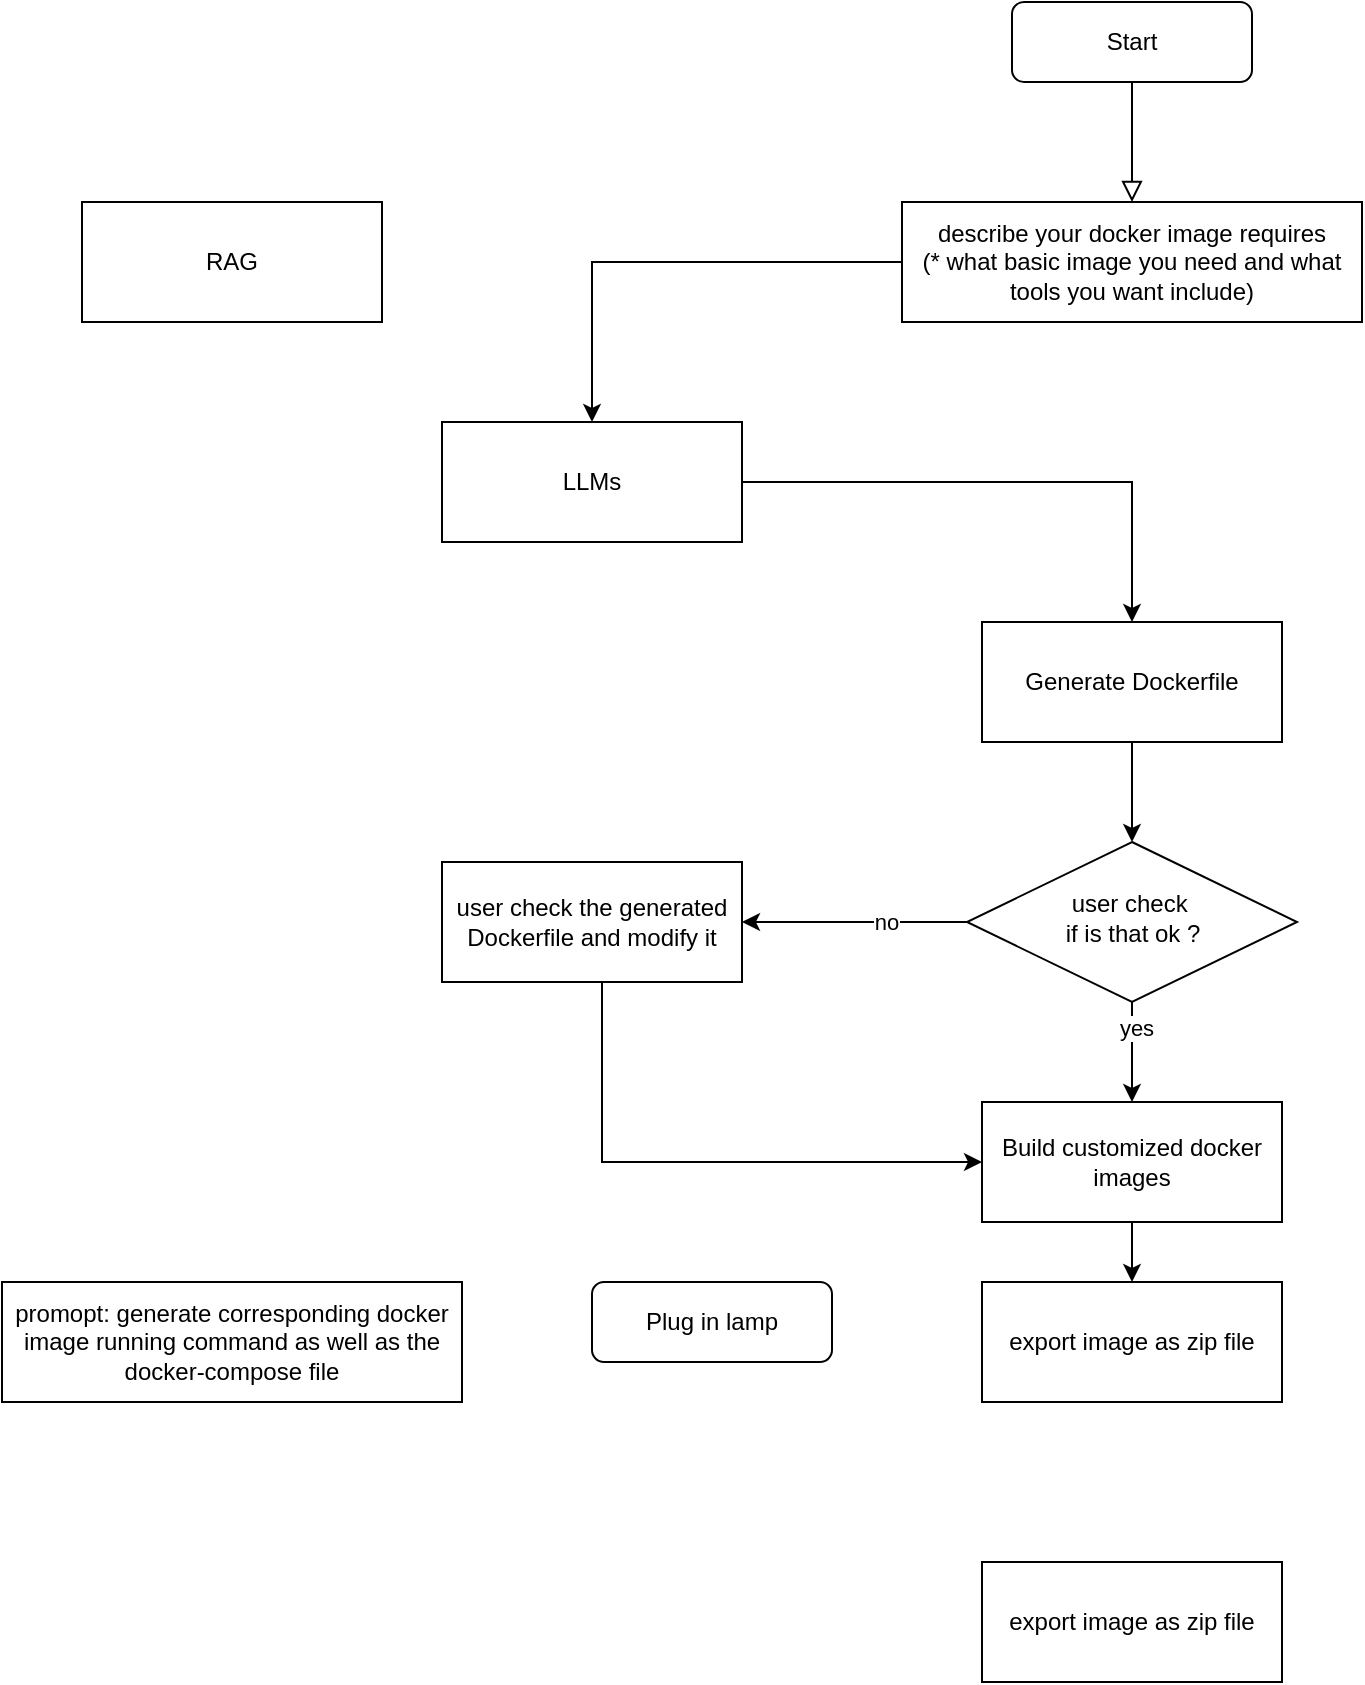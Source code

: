 <mxfile version="24.5.2" type="github">
  <diagram id="C5RBs43oDa-KdzZeNtuy" name="Page-1">
    <mxGraphModel dx="1949" dy="713" grid="1" gridSize="10" guides="1" tooltips="1" connect="1" arrows="1" fold="1" page="1" pageScale="1" pageWidth="827" pageHeight="1169" math="0" shadow="0">
      <root>
        <mxCell id="WIyWlLk6GJQsqaUBKTNV-0" />
        <mxCell id="WIyWlLk6GJQsqaUBKTNV-1" parent="WIyWlLk6GJQsqaUBKTNV-0" />
        <mxCell id="WIyWlLk6GJQsqaUBKTNV-2" value="" style="rounded=0;html=1;jettySize=auto;orthogonalLoop=1;fontSize=11;endArrow=block;endFill=0;endSize=8;strokeWidth=1;shadow=0;labelBackgroundColor=none;edgeStyle=orthogonalEdgeStyle;entryX=0.5;entryY=0;entryDx=0;entryDy=0;" parent="WIyWlLk6GJQsqaUBKTNV-1" source="WIyWlLk6GJQsqaUBKTNV-3" target="6hYuWl8q_fK9GimvcNTk-0" edge="1">
          <mxGeometry relative="1" as="geometry" />
        </mxCell>
        <mxCell id="WIyWlLk6GJQsqaUBKTNV-3" value="Start" style="rounded=1;whiteSpace=wrap;html=1;fontSize=12;glass=0;strokeWidth=1;shadow=0;" parent="WIyWlLk6GJQsqaUBKTNV-1" vertex="1">
          <mxGeometry x="-95" y="20" width="120" height="40" as="geometry" />
        </mxCell>
        <mxCell id="6hYuWl8q_fK9GimvcNTk-7" style="edgeStyle=orthogonalEdgeStyle;rounded=0;orthogonalLoop=1;jettySize=auto;html=1;entryX=0.5;entryY=0;entryDx=0;entryDy=0;" edge="1" parent="WIyWlLk6GJQsqaUBKTNV-1" source="6hYuWl8q_fK9GimvcNTk-0" target="6hYuWl8q_fK9GimvcNTk-3">
          <mxGeometry relative="1" as="geometry" />
        </mxCell>
        <mxCell id="6hYuWl8q_fK9GimvcNTk-0" value="describe your docker image requires&lt;div&gt;(* what basic image you need and what tools you want include)&lt;/div&gt;" style="rounded=0;whiteSpace=wrap;html=1;" vertex="1" parent="WIyWlLk6GJQsqaUBKTNV-1">
          <mxGeometry x="-150" y="120" width="230" height="60" as="geometry" />
        </mxCell>
        <mxCell id="6hYuWl8q_fK9GimvcNTk-1" value="Plug in lamp" style="rounded=1;whiteSpace=wrap;html=1;fontSize=12;glass=0;strokeWidth=1;shadow=0;" vertex="1" parent="WIyWlLk6GJQsqaUBKTNV-1">
          <mxGeometry x="-305" y="660" width="120" height="40" as="geometry" />
        </mxCell>
        <mxCell id="6hYuWl8q_fK9GimvcNTk-10" style="edgeStyle=orthogonalEdgeStyle;rounded=0;orthogonalLoop=1;jettySize=auto;html=1;entryX=0.5;entryY=0;entryDx=0;entryDy=0;" edge="1" parent="WIyWlLk6GJQsqaUBKTNV-1" source="6hYuWl8q_fK9GimvcNTk-3" target="6hYuWl8q_fK9GimvcNTk-8">
          <mxGeometry relative="1" as="geometry" />
        </mxCell>
        <mxCell id="6hYuWl8q_fK9GimvcNTk-3" value="LLMs" style="rounded=0;whiteSpace=wrap;html=1;" vertex="1" parent="WIyWlLk6GJQsqaUBKTNV-1">
          <mxGeometry x="-380" y="230" width="150" height="60" as="geometry" />
        </mxCell>
        <mxCell id="6hYuWl8q_fK9GimvcNTk-4" value="RAG" style="rounded=0;whiteSpace=wrap;html=1;" vertex="1" parent="WIyWlLk6GJQsqaUBKTNV-1">
          <mxGeometry x="-560" y="120" width="150" height="60" as="geometry" />
        </mxCell>
        <mxCell id="6hYuWl8q_fK9GimvcNTk-12" style="edgeStyle=orthogonalEdgeStyle;rounded=0;orthogonalLoop=1;jettySize=auto;html=1;entryX=0.5;entryY=0;entryDx=0;entryDy=0;" edge="1" parent="WIyWlLk6GJQsqaUBKTNV-1" source="6hYuWl8q_fK9GimvcNTk-8" target="6hYuWl8q_fK9GimvcNTk-11">
          <mxGeometry relative="1" as="geometry" />
        </mxCell>
        <mxCell id="6hYuWl8q_fK9GimvcNTk-8" value="Generate Dockerfile" style="rounded=0;whiteSpace=wrap;html=1;" vertex="1" parent="WIyWlLk6GJQsqaUBKTNV-1">
          <mxGeometry x="-110" y="330" width="150" height="60" as="geometry" />
        </mxCell>
        <mxCell id="6hYuWl8q_fK9GimvcNTk-22" style="edgeStyle=orthogonalEdgeStyle;rounded=0;orthogonalLoop=1;jettySize=auto;html=1;entryX=0;entryY=0.5;entryDx=0;entryDy=0;" edge="1" parent="WIyWlLk6GJQsqaUBKTNV-1" source="6hYuWl8q_fK9GimvcNTk-9" target="6hYuWl8q_fK9GimvcNTk-13">
          <mxGeometry relative="1" as="geometry">
            <Array as="points">
              <mxPoint x="-300" y="600" />
            </Array>
          </mxGeometry>
        </mxCell>
        <mxCell id="6hYuWl8q_fK9GimvcNTk-9" value="user check the generated Dockerfile and modify it" style="rounded=0;whiteSpace=wrap;html=1;" vertex="1" parent="WIyWlLk6GJQsqaUBKTNV-1">
          <mxGeometry x="-380" y="450" width="150" height="60" as="geometry" />
        </mxCell>
        <mxCell id="6hYuWl8q_fK9GimvcNTk-14" style="edgeStyle=orthogonalEdgeStyle;rounded=0;orthogonalLoop=1;jettySize=auto;html=1;entryX=0.5;entryY=0;entryDx=0;entryDy=0;" edge="1" parent="WIyWlLk6GJQsqaUBKTNV-1" source="6hYuWl8q_fK9GimvcNTk-11" target="6hYuWl8q_fK9GimvcNTk-13">
          <mxGeometry relative="1" as="geometry" />
        </mxCell>
        <mxCell id="6hYuWl8q_fK9GimvcNTk-15" value="yes" style="edgeLabel;html=1;align=center;verticalAlign=middle;resizable=0;points=[];" vertex="1" connectable="0" parent="6hYuWl8q_fK9GimvcNTk-14">
          <mxGeometry x="-0.499" y="2" relative="1" as="geometry">
            <mxPoint as="offset" />
          </mxGeometry>
        </mxCell>
        <mxCell id="6hYuWl8q_fK9GimvcNTk-20" style="edgeStyle=orthogonalEdgeStyle;rounded=0;orthogonalLoop=1;jettySize=auto;html=1;entryX=1;entryY=0.5;entryDx=0;entryDy=0;" edge="1" parent="WIyWlLk6GJQsqaUBKTNV-1" source="6hYuWl8q_fK9GimvcNTk-11" target="6hYuWl8q_fK9GimvcNTk-9">
          <mxGeometry relative="1" as="geometry" />
        </mxCell>
        <mxCell id="6hYuWl8q_fK9GimvcNTk-21" value="no" style="edgeLabel;html=1;align=center;verticalAlign=middle;resizable=0;points=[];" vertex="1" connectable="0" parent="6hYuWl8q_fK9GimvcNTk-20">
          <mxGeometry x="-0.277" relative="1" as="geometry">
            <mxPoint as="offset" />
          </mxGeometry>
        </mxCell>
        <mxCell id="6hYuWl8q_fK9GimvcNTk-11" value="user check&amp;nbsp;&lt;div&gt;if is that ok ?&lt;/div&gt;" style="rhombus;whiteSpace=wrap;html=1;shadow=0;fontFamily=Helvetica;fontSize=12;align=center;strokeWidth=1;spacing=6;spacingTop=-4;" vertex="1" parent="WIyWlLk6GJQsqaUBKTNV-1">
          <mxGeometry x="-117.5" y="440" width="165" height="80" as="geometry" />
        </mxCell>
        <mxCell id="6hYuWl8q_fK9GimvcNTk-17" style="edgeStyle=orthogonalEdgeStyle;rounded=0;orthogonalLoop=1;jettySize=auto;html=1;" edge="1" parent="WIyWlLk6GJQsqaUBKTNV-1" source="6hYuWl8q_fK9GimvcNTk-13" target="6hYuWl8q_fK9GimvcNTk-16">
          <mxGeometry relative="1" as="geometry" />
        </mxCell>
        <mxCell id="6hYuWl8q_fK9GimvcNTk-13" value="Build customized docker images" style="rounded=0;whiteSpace=wrap;html=1;" vertex="1" parent="WIyWlLk6GJQsqaUBKTNV-1">
          <mxGeometry x="-110" y="570" width="150" height="60" as="geometry" />
        </mxCell>
        <mxCell id="6hYuWl8q_fK9GimvcNTk-16" value="export image as zip file" style="rounded=0;whiteSpace=wrap;html=1;" vertex="1" parent="WIyWlLk6GJQsqaUBKTNV-1">
          <mxGeometry x="-110" y="660" width="150" height="60" as="geometry" />
        </mxCell>
        <mxCell id="6hYuWl8q_fK9GimvcNTk-18" value="export image as zip file" style="rounded=0;whiteSpace=wrap;html=1;" vertex="1" parent="WIyWlLk6GJQsqaUBKTNV-1">
          <mxGeometry x="-110" y="800" width="150" height="60" as="geometry" />
        </mxCell>
        <mxCell id="6hYuWl8q_fK9GimvcNTk-19" value="promopt: generate corresponding docker image running command as well as the docker-compose file" style="rounded=0;whiteSpace=wrap;html=1;" vertex="1" parent="WIyWlLk6GJQsqaUBKTNV-1">
          <mxGeometry x="-600" y="660" width="230" height="60" as="geometry" />
        </mxCell>
      </root>
    </mxGraphModel>
  </diagram>
</mxfile>
